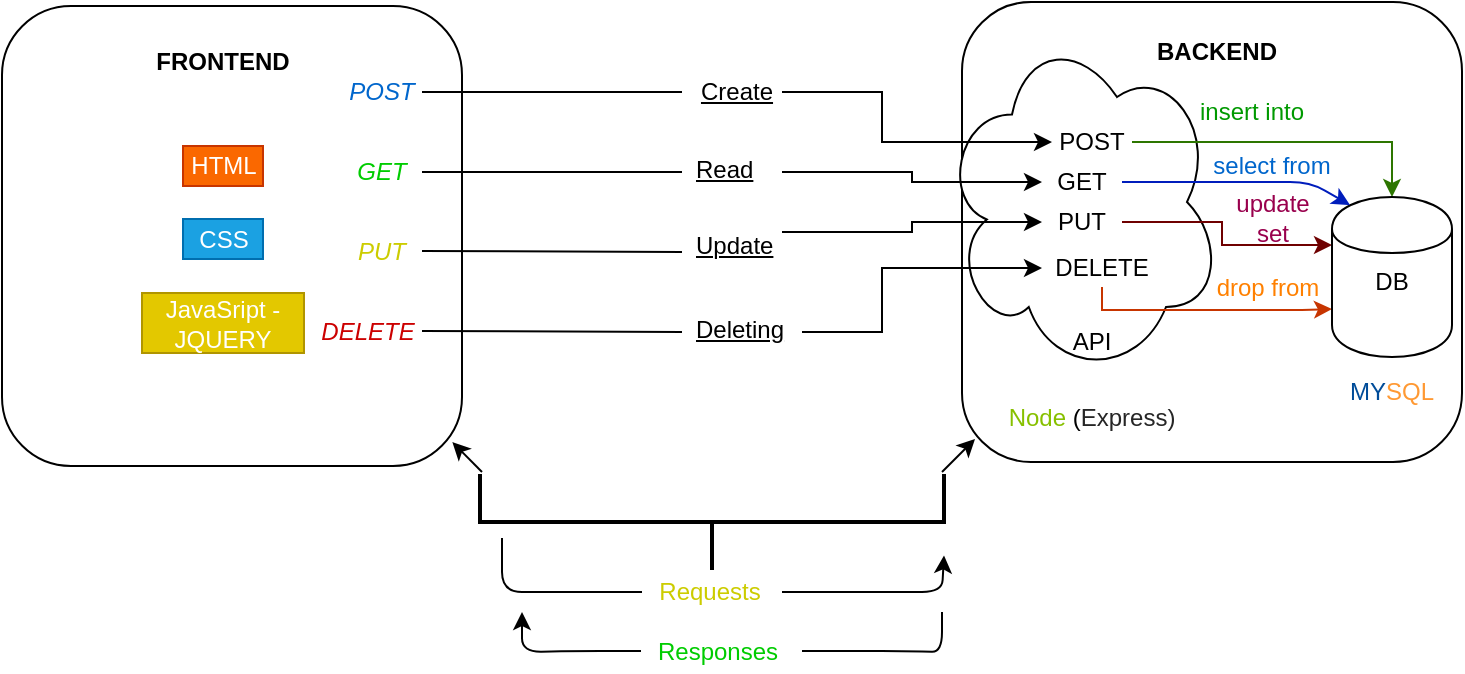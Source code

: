 <mxfile version="12.3.3" type="github" pages="1"><diagram id="WVdzT0P4hDW6vXEfqcyL" name="Page-1"><mxGraphModel dx="1038" dy="531" grid="1" gridSize="10" guides="1" tooltips="1" connect="1" arrows="1" fold="1" page="1" pageScale="1" pageWidth="850" pageHeight="1100" math="0" shadow="0"><root><mxCell id="0"/><mxCell id="1" parent="0"/><mxCell id="f952NvF05JHB9wWcvefQ-25" value="" style="rounded=1;whiteSpace=wrap;html=1;" vertex="1" parent="1"><mxGeometry x="540" y="175" width="250" height="230" as="geometry"/></mxCell><mxCell id="f952NvF05JHB9wWcvefQ-26" value="" style="ellipse;shape=cloud;whiteSpace=wrap;html=1;" vertex="1" parent="1"><mxGeometry x="530" y="187.5" width="140" height="175" as="geometry"/></mxCell><mxCell id="f952NvF05JHB9wWcvefQ-27" value="&lt;b&gt;BACKEND&lt;/b&gt;" style="text;html=1;strokeColor=none;fillColor=none;align=center;verticalAlign=middle;whiteSpace=wrap;rounded=0;" vertex="1" parent="1"><mxGeometry x="600" y="175" width="135" height="50" as="geometry"/></mxCell><mxCell id="f952NvF05JHB9wWcvefQ-28" value="API" style="text;html=1;strokeColor=none;fillColor=none;align=center;verticalAlign=middle;whiteSpace=wrap;rounded=0;" vertex="1" parent="1"><mxGeometry x="585" y="335" width="40" height="20" as="geometry"/></mxCell><mxCell id="f952NvF05JHB9wWcvefQ-75" value="" style="edgeStyle=orthogonalEdgeStyle;rounded=0;orthogonalLoop=1;jettySize=auto;html=1;entryX=0.5;entryY=0;entryDx=0;entryDy=0;fillColor=#60a917;strokeColor=#2D7600;" edge="1" parent="1" source="f952NvF05JHB9wWcvefQ-29" target="f952NvF05JHB9wWcvefQ-41"><mxGeometry relative="1" as="geometry"><mxPoint x="705" y="245" as="targetPoint"/></mxGeometry></mxCell><mxCell id="f952NvF05JHB9wWcvefQ-29" value="POST" style="text;html=1;strokeColor=none;fillColor=none;align=center;verticalAlign=middle;whiteSpace=wrap;rounded=0;" vertex="1" parent="1"><mxGeometry x="585" y="235" width="40" height="20" as="geometry"/></mxCell><mxCell id="f952NvF05JHB9wWcvefQ-30" value="GET" style="text;html=1;strokeColor=none;fillColor=none;align=center;verticalAlign=middle;whiteSpace=wrap;rounded=0;" vertex="1" parent="1"><mxGeometry x="580" y="255" width="40" height="20" as="geometry"/></mxCell><mxCell id="f952NvF05JHB9wWcvefQ-66" value="" style="edgeStyle=orthogonalEdgeStyle;rounded=0;orthogonalLoop=1;jettySize=auto;html=1;entryX=0;entryY=0.3;entryDx=0;entryDy=0;fillColor=#a20025;strokeColor=#6F0000;" edge="1" parent="1" source="f952NvF05JHB9wWcvefQ-31" target="f952NvF05JHB9wWcvefQ-41"><mxGeometry relative="1" as="geometry"><mxPoint x="700" y="285" as="targetPoint"/><Array as="points"><mxPoint x="670" y="285"/><mxPoint x="670" y="297"/></Array></mxGeometry></mxCell><mxCell id="f952NvF05JHB9wWcvefQ-31" value="PUT" style="text;html=1;strokeColor=none;fillColor=none;align=center;verticalAlign=middle;whiteSpace=wrap;rounded=0;" vertex="1" parent="1"><mxGeometry x="580" y="275" width="40" height="20" as="geometry"/></mxCell><mxCell id="f952NvF05JHB9wWcvefQ-69" value="" style="edgeStyle=orthogonalEdgeStyle;rounded=0;orthogonalLoop=1;jettySize=auto;html=1;entryX=0;entryY=0.7;entryDx=0;entryDy=0;fillColor=#fa6800;strokeColor=#C73500;" edge="1" parent="1" source="f952NvF05JHB9wWcvefQ-32" target="f952NvF05JHB9wWcvefQ-41"><mxGeometry relative="1" as="geometry"><mxPoint x="710" y="307.5" as="targetPoint"/><Array as="points"><mxPoint x="610" y="329"/><mxPoint x="710" y="329"/></Array></mxGeometry></mxCell><mxCell id="f952NvF05JHB9wWcvefQ-32" value="DELETE" style="text;html=1;strokeColor=none;fillColor=none;align=center;verticalAlign=middle;whiteSpace=wrap;rounded=0;" vertex="1" parent="1"><mxGeometry x="590" y="297.5" width="40" height="20" as="geometry"/></mxCell><mxCell id="f952NvF05JHB9wWcvefQ-1" value="" style="rounded=1;whiteSpace=wrap;html=1;" vertex="1" parent="1"><mxGeometry x="60" y="177" width="230" height="230" as="geometry"/></mxCell><mxCell id="f952NvF05JHB9wWcvefQ-2" value="&lt;b&gt;FRONTEND&lt;/b&gt;" style="text;html=1;strokeColor=none;fillColor=none;align=center;verticalAlign=middle;whiteSpace=wrap;rounded=0;" vertex="1" parent="1"><mxGeometry x="103" y="180" width="135" height="50" as="geometry"/></mxCell><mxCell id="f952NvF05JHB9wWcvefQ-3" value="&lt;i&gt;&lt;font color=&quot;#0066cc&quot;&gt;POST&lt;/font&gt;&lt;/i&gt;" style="text;html=1;strokeColor=none;fillColor=none;align=center;verticalAlign=middle;whiteSpace=wrap;rounded=0;fontColor=#CCCC00;" vertex="1" parent="1"><mxGeometry x="230" y="210" width="40" height="20" as="geometry"/></mxCell><mxCell id="f952NvF05JHB9wWcvefQ-4" value="&lt;i&gt;GET&lt;/i&gt;" style="text;html=1;strokeColor=none;fillColor=none;align=center;verticalAlign=middle;whiteSpace=wrap;rounded=0;fontColor=#00CC00;" vertex="1" parent="1"><mxGeometry x="230" y="250" width="40" height="20" as="geometry"/></mxCell><mxCell id="f952NvF05JHB9wWcvefQ-5" value="&lt;i&gt;PUT&lt;/i&gt;" style="text;html=1;strokeColor=none;fillColor=none;align=center;verticalAlign=middle;whiteSpace=wrap;rounded=0;fontColor=#CCCC00;" vertex="1" parent="1"><mxGeometry x="230" y="290" width="40" height="20" as="geometry"/></mxCell><mxCell id="f952NvF05JHB9wWcvefQ-6" value="&lt;i&gt;DELETE&lt;/i&gt;" style="text;html=1;strokeColor=none;fillColor=none;align=center;verticalAlign=middle;whiteSpace=wrap;rounded=0;fontColor=#CC0000;" vertex="1" parent="1"><mxGeometry x="222.5" y="330" width="40" height="20" as="geometry"/></mxCell><mxCell id="f952NvF05JHB9wWcvefQ-7" value="" style="endArrow=none;html=1;entryX=1;entryY=0.5;entryDx=0;entryDy=0;" edge="1" parent="1" target="f952NvF05JHB9wWcvefQ-3"><mxGeometry width="50" height="50" relative="1" as="geometry"><mxPoint x="400" y="220" as="sourcePoint"/><mxPoint x="290" y="219.5" as="targetPoint"/></mxGeometry></mxCell><mxCell id="f952NvF05JHB9wWcvefQ-9" value="" style="endArrow=none;html=1;entryX=1;entryY=0.5;entryDx=0;entryDy=0;" edge="1" parent="1"><mxGeometry width="50" height="50" relative="1" as="geometry"><mxPoint x="400" y="260" as="sourcePoint"/><mxPoint x="270" y="260" as="targetPoint"/></mxGeometry></mxCell><mxCell id="f952NvF05JHB9wWcvefQ-10" value="" style="endArrow=none;html=1;entryX=1;entryY=0.5;entryDx=0;entryDy=0;" edge="1" parent="1"><mxGeometry width="50" height="50" relative="1" as="geometry"><mxPoint x="400" y="300" as="sourcePoint"/><mxPoint x="270" y="299.5" as="targetPoint"/></mxGeometry></mxCell><mxCell id="f952NvF05JHB9wWcvefQ-11" value="" style="endArrow=none;html=1;entryX=1;entryY=0.5;entryDx=0;entryDy=0;" edge="1" parent="1"><mxGeometry width="50" height="50" relative="1" as="geometry"><mxPoint x="400" y="340" as="sourcePoint"/><mxPoint x="270" y="339.5" as="targetPoint"/></mxGeometry></mxCell><mxCell id="f952NvF05JHB9wWcvefQ-12" value="HTML" style="text;html=1;strokeColor=#C73500;fillColor=#fa6800;align=center;verticalAlign=middle;whiteSpace=wrap;rounded=0;fontColor=#ffffff;" vertex="1" parent="1"><mxGeometry x="150.5" y="247" width="40" height="20" as="geometry"/></mxCell><mxCell id="f952NvF05JHB9wWcvefQ-17" value="CSS" style="text;html=1;strokeColor=#006EAF;fillColor=#1ba1e2;align=center;verticalAlign=middle;whiteSpace=wrap;rounded=0;fontColor=#ffffff;" vertex="1" parent="1"><mxGeometry x="150.5" y="283.5" width="40" height="20" as="geometry"/></mxCell><mxCell id="f952NvF05JHB9wWcvefQ-19" value="JavaSript -JQUERY" style="text;html=1;strokeColor=#B09500;fillColor=#e3c800;align=center;verticalAlign=middle;whiteSpace=wrap;rounded=0;fontColor=#ffffff;" vertex="1" parent="1"><mxGeometry x="130" y="320.5" width="81" height="30" as="geometry"/></mxCell><mxCell id="f952NvF05JHB9wWcvefQ-34" value="" style="edgeStyle=orthogonalEdgeStyle;rounded=0;orthogonalLoop=1;jettySize=auto;html=1;exitX=1;exitY=0.5;exitDx=0;exitDy=0;entryX=0;entryY=0.5;entryDx=0;entryDy=0;" edge="1" parent="1" source="f952NvF05JHB9wWcvefQ-20" target="f952NvF05JHB9wWcvefQ-29"><mxGeometry relative="1" as="geometry"><mxPoint x="460" y="220" as="sourcePoint"/><mxPoint x="580" y="245" as="targetPoint"/><Array as="points"><mxPoint x="500" y="220"/><mxPoint x="500" y="245"/></Array></mxGeometry></mxCell><mxCell id="f952NvF05JHB9wWcvefQ-20" value="&lt;u&gt;Create&lt;/u&gt;" style="text;html=1;strokeColor=none;fillColor=none;align=center;verticalAlign=middle;whiteSpace=wrap;rounded=0;" vertex="1" parent="1"><mxGeometry x="405" y="210" width="45" height="20" as="geometry"/></mxCell><mxCell id="f952NvF05JHB9wWcvefQ-36" value="" style="edgeStyle=orthogonalEdgeStyle;rounded=0;orthogonalLoop=1;jettySize=auto;html=1;" edge="1" parent="1" source="f952NvF05JHB9wWcvefQ-21" target="f952NvF05JHB9wWcvefQ-30"><mxGeometry relative="1" as="geometry"><mxPoint x="530" y="260" as="targetPoint"/><Array as="points"><mxPoint x="515" y="260"/><mxPoint x="515" y="265"/></Array></mxGeometry></mxCell><mxCell id="f952NvF05JHB9wWcvefQ-21" value="&lt;u&gt;Read&lt;/u&gt;" style="text;html=1;" vertex="1" parent="1"><mxGeometry x="405" y="245" width="45" height="30" as="geometry"/></mxCell><mxCell id="f952NvF05JHB9wWcvefQ-37" style="edgeStyle=orthogonalEdgeStyle;rounded=0;orthogonalLoop=1;jettySize=auto;html=1;entryX=0;entryY=0.5;entryDx=0;entryDy=0;" edge="1" parent="1" target="f952NvF05JHB9wWcvefQ-31"><mxGeometry relative="1" as="geometry"><mxPoint x="450" y="290" as="sourcePoint"/><Array as="points"><mxPoint x="450" y="290"/><mxPoint x="515" y="290"/><mxPoint x="515" y="285"/></Array></mxGeometry></mxCell><mxCell id="f952NvF05JHB9wWcvefQ-22" value="&lt;u&gt;Update&lt;/u&gt;" style="text;html=1;" vertex="1" parent="1"><mxGeometry x="405" y="282.5" width="55" height="25" as="geometry"/></mxCell><mxCell id="f952NvF05JHB9wWcvefQ-38" value="" style="edgeStyle=orthogonalEdgeStyle;rounded=0;orthogonalLoop=1;jettySize=auto;html=1;" edge="1" parent="1"><mxGeometry relative="1" as="geometry"><mxPoint x="460" y="340" as="sourcePoint"/><mxPoint x="580" y="308" as="targetPoint"/><Array as="points"><mxPoint x="500" y="340"/><mxPoint x="500" y="308"/></Array></mxGeometry></mxCell><mxCell id="f952NvF05JHB9wWcvefQ-23" value="&lt;u&gt;Deleting&lt;/u&gt;" style="text;html=1;" vertex="1" parent="1"><mxGeometry x="405" y="325" width="55" height="30" as="geometry"/></mxCell><mxCell id="f952NvF05JHB9wWcvefQ-40" value="&lt;font color=&quot;#87c000&quot;&gt;Node&lt;/font&gt;&amp;nbsp;(&lt;font color=&quot;#262626&quot;&gt;Express)&lt;/font&gt;" style="text;html=1;strokeColor=none;fillColor=none;align=center;verticalAlign=middle;whiteSpace=wrap;rounded=0;" vertex="1" parent="1"><mxGeometry x="585" y="372.5" width="40" height="20" as="geometry"/></mxCell><mxCell id="f952NvF05JHB9wWcvefQ-41" value="" style="shape=cylinder;whiteSpace=wrap;html=1;boundedLbl=1;backgroundOutline=1;" vertex="1" parent="1"><mxGeometry x="725" y="272.5" width="60" height="80" as="geometry"/></mxCell><mxCell id="f952NvF05JHB9wWcvefQ-42" value="DB" style="text;html=1;strokeColor=none;fillColor=none;align=center;verticalAlign=middle;whiteSpace=wrap;rounded=0;" vertex="1" parent="1"><mxGeometry x="735" y="305" width="40" height="20" as="geometry"/></mxCell><mxCell id="f952NvF05JHB9wWcvefQ-43" value="&lt;font color=&quot;#004c99&quot;&gt;MY&lt;/font&gt;&lt;font color=&quot;#ff9933&quot;&gt;SQL&lt;/font&gt;" style="text;html=1;strokeColor=none;fillColor=none;align=center;verticalAlign=middle;whiteSpace=wrap;rounded=0;" vertex="1" parent="1"><mxGeometry x="735" y="360" width="40" height="20" as="geometry"/></mxCell><mxCell id="f952NvF05JHB9wWcvefQ-45" value="" style="strokeWidth=2;html=1;shape=mxgraph.flowchart.annotation_2;align=left;labelPosition=right;pointerEvents=1;rotation=-90;" vertex="1" parent="1"><mxGeometry x="391" y="319" width="48" height="232" as="geometry"/></mxCell><mxCell id="f952NvF05JHB9wWcvefQ-46" value="" style="endArrow=classic;html=1;entryX=0.152;entryY=1;entryDx=0;entryDy=0;entryPerimeter=0;" edge="1" parent="1" target="f952NvF05JHB9wWcvefQ-45"><mxGeometry width="50" height="50" relative="1" as="geometry"><mxPoint x="450" y="470" as="sourcePoint"/><mxPoint x="608" y="470" as="targetPoint"/><Array as="points"><mxPoint x="477" y="470"/><mxPoint x="530" y="470"/></Array></mxGeometry></mxCell><mxCell id="f952NvF05JHB9wWcvefQ-48" value="&lt;font color=&quot;#cccc00&quot;&gt;Requests&lt;/font&gt;" style="text;html=1;strokeColor=none;fillColor=none;align=center;verticalAlign=middle;whiteSpace=wrap;rounded=0;" vertex="1" parent="1"><mxGeometry x="394" y="460" width="40" height="20" as="geometry"/></mxCell><mxCell id="f952NvF05JHB9wWcvefQ-50" value="&lt;font color=&quot;#00cc00&quot;&gt;Responses&lt;/font&gt;" style="text;html=1;strokeColor=none;fillColor=none;align=center;verticalAlign=middle;whiteSpace=wrap;rounded=0;" vertex="1" parent="1"><mxGeometry x="398" y="490" width="40" height="20" as="geometry"/></mxCell><mxCell id="f952NvF05JHB9wWcvefQ-51" value="" style="endArrow=classic;html=1;" edge="1" parent="1"><mxGeometry width="50" height="50" relative="1" as="geometry"><mxPoint x="379.5" y="499.5" as="sourcePoint"/><mxPoint x="320" y="480" as="targetPoint"/><Array as="points"><mxPoint x="349.5" y="499.5"/><mxPoint x="320" y="500"/></Array></mxGeometry></mxCell><mxCell id="f952NvF05JHB9wWcvefQ-52" value="" style="endArrow=none;html=1;" edge="1" parent="1"><mxGeometry width="50" height="50" relative="1" as="geometry"><mxPoint x="310" y="443" as="sourcePoint"/><mxPoint x="380" y="470" as="targetPoint"/><Array as="points"><mxPoint x="310" y="470"/></Array></mxGeometry></mxCell><mxCell id="f952NvF05JHB9wWcvefQ-53" value="" style="endArrow=none;html=1;" edge="1" parent="1"><mxGeometry width="50" height="50" relative="1" as="geometry"><mxPoint x="460" y="499.5" as="sourcePoint"/><mxPoint x="530" y="480" as="targetPoint"/><Array as="points"><mxPoint x="510" y="499.5"/><mxPoint x="530" y="500"/></Array></mxGeometry></mxCell><mxCell id="f952NvF05JHB9wWcvefQ-60" value="&lt;font color=&quot;#009900&quot;&gt;insert into&lt;/font&gt;" style="text;html=1;strokeColor=none;fillColor=none;align=center;verticalAlign=middle;whiteSpace=wrap;rounded=0;" vertex="1" parent="1"><mxGeometry x="655" y="220" width="60" height="20" as="geometry"/></mxCell><mxCell id="f952NvF05JHB9wWcvefQ-61" value="" style="endArrow=classic;html=1;entryX=0.15;entryY=0.05;entryDx=0;entryDy=0;entryPerimeter=0;exitX=1;exitY=0.5;exitDx=0;exitDy=0;fillColor=#0050ef;strokeColor=#001DBC;" edge="1" parent="1" source="f952NvF05JHB9wWcvefQ-30" target="f952NvF05JHB9wWcvefQ-41"><mxGeometry width="50" height="50" relative="1" as="geometry"><mxPoint x="645" y="295" as="sourcePoint"/><mxPoint x="695" y="245" as="targetPoint"/><Array as="points"><mxPoint x="714" y="265"/></Array></mxGeometry></mxCell><mxCell id="f952NvF05JHB9wWcvefQ-62" value="&lt;font color=&quot;#0066cc&quot;&gt;select from&lt;/font&gt;" style="text;html=1;strokeColor=none;fillColor=none;align=center;verticalAlign=middle;whiteSpace=wrap;rounded=0;" vertex="1" parent="1"><mxGeometry x="655" y="246.5" width="80" height="20" as="geometry"/></mxCell><mxCell id="f952NvF05JHB9wWcvefQ-67" value="update set" style="text;html=1;strokeColor=none;fillColor=none;align=center;verticalAlign=middle;whiteSpace=wrap;rounded=0;fontColor=#99004D;" vertex="1" parent="1"><mxGeometry x="667.5" y="272.5" width="55" height="20" as="geometry"/></mxCell><mxCell id="f952NvF05JHB9wWcvefQ-70" value="drop from" style="text;html=1;strokeColor=none;fillColor=none;align=center;verticalAlign=middle;whiteSpace=wrap;rounded=0;fontColor=#FF8000;" vertex="1" parent="1"><mxGeometry x="662.5" y="307.5" width="60" height="20" as="geometry"/></mxCell><mxCell id="f952NvF05JHB9wWcvefQ-71" value="" style="endArrow=classic;html=1;entryX=0.979;entryY=0.948;entryDx=0;entryDy=0;entryPerimeter=0;" edge="1" parent="1" target="f952NvF05JHB9wWcvefQ-1"><mxGeometry width="50" height="50" relative="1" as="geometry"><mxPoint x="300" y="410" as="sourcePoint"/><mxPoint x="357" y="362.5" as="targetPoint"/></mxGeometry></mxCell><mxCell id="f952NvF05JHB9wWcvefQ-73" value="" style="endArrow=classic;html=1;entryX=0.026;entryY=0.95;entryDx=0;entryDy=0;entryPerimeter=0;" edge="1" parent="1" target="f952NvF05JHB9wWcvefQ-25"><mxGeometry width="50" height="50" relative="1" as="geometry"><mxPoint x="530" y="410" as="sourcePoint"/><mxPoint x="540" y="400" as="targetPoint"/></mxGeometry></mxCell></root></mxGraphModel></diagram></mxfile>